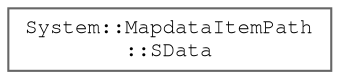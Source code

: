 digraph "Graphical Class Hierarchy"
{
 // LATEX_PDF_SIZE
  bgcolor="transparent";
  edge [fontname=FreeMono,fontsize=10,labelfontname=FreeMono,labelfontsize=10];
  node [fontname=FreeMono,fontsize=10,shape=box,height=0.2,width=0.4];
  rankdir="LR";
  Node0 [label="System::MapdataItemPath\l::SData",height=0.2,width=0.4,color="grey40", fillcolor="white", style="filled",URL="$class_system_1_1_mapdata_item_path.html#struct_system_1_1_mapdata_item_path_1_1_s_data",tooltip=" "];
}
